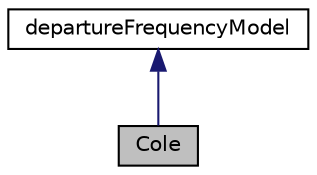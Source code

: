 digraph "Cole"
{
  bgcolor="transparent";
  edge [fontname="Helvetica",fontsize="10",labelfontname="Helvetica",labelfontsize="10"];
  node [fontname="Helvetica",fontsize="10",shape=record];
  Node1 [label="Cole",height=0.2,width=0.4,color="black", fillcolor="grey75", style="filled" fontcolor="black"];
  Node2 -> Node1 [dir="back",color="midnightblue",fontsize="10",style="solid",fontname="Helvetica"];
  Node2 [label="departureFrequencyModel",height=0.2,width=0.4,color="black",URL="$classFoam_1_1wallBoilingModels_1_1departureFrequencyModel.html",tooltip="Base class for bubble departure frequency models. "];
}
